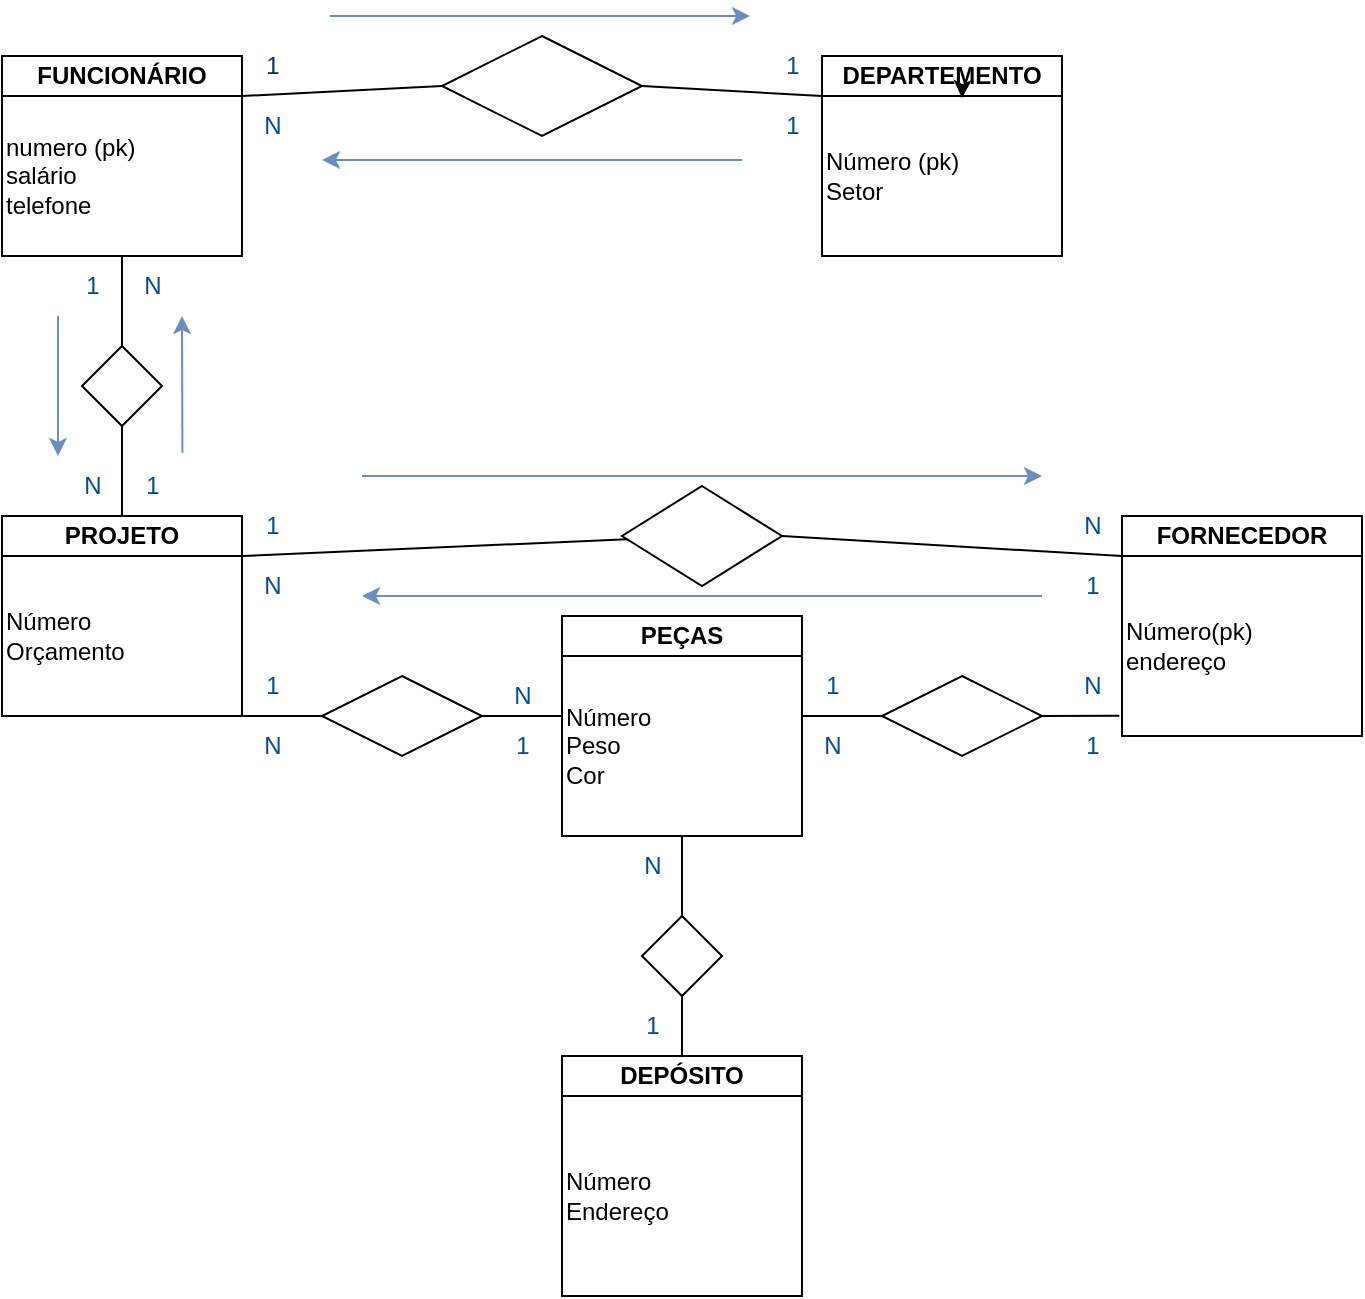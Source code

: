 <mxfile version="21.0.10" type="device"><diagram name="exercício_slide56" id="VcpnMXxvDrV1QptS7ljB"><mxGraphModel dx="906" dy="616" grid="1" gridSize="10" guides="1" tooltips="1" connect="1" arrows="1" fold="1" page="1" pageScale="1" pageWidth="827" pageHeight="1169" math="0" shadow="0"><root><mxCell id="0"/><mxCell id="1" parent="0"/><mxCell id="nK2nWSjTmKI8GjphcAON-2" style="edgeStyle=orthogonalEdgeStyle;rounded=0;orthogonalLoop=1;jettySize=auto;html=1;exitX=1;exitY=0.5;exitDx=0;exitDy=0;" parent="1" edge="1"><mxGeometry relative="1" as="geometry"><mxPoint x="170" y="410" as="targetPoint"/><mxPoint x="170" y="410" as="sourcePoint"/></mxGeometry></mxCell><mxCell id="nK2nWSjTmKI8GjphcAON-3" style="edgeStyle=orthogonalEdgeStyle;rounded=0;orthogonalLoop=1;jettySize=auto;html=1;" parent="1" edge="1"><mxGeometry relative="1" as="geometry"><mxPoint x="280" y="410" as="targetPoint"/><mxPoint x="280" y="410" as="sourcePoint"/></mxGeometry></mxCell><mxCell id="MCKkwL5_q3v7qxX5Dwt3-12" value="&lt;b&gt;FUNCIONÁRIO&lt;/b&gt;" style="rounded=0;whiteSpace=wrap;html=1;" parent="1" vertex="1"><mxGeometry x="40" y="60" width="120" height="20" as="geometry"/></mxCell><mxCell id="MCKkwL5_q3v7qxX5Dwt3-16" value="numero (pk)&lt;br&gt;salário&lt;br&gt;telefone" style="rounded=0;whiteSpace=wrap;html=1;align=left;" parent="1" vertex="1"><mxGeometry x="40" y="80" width="120" height="80" as="geometry"/></mxCell><mxCell id="MCKkwL5_q3v7qxX5Dwt3-18" value="&lt;b&gt;DEPARTEMENTO&lt;/b&gt;" style="rounded=0;whiteSpace=wrap;html=1;" parent="1" vertex="1"><mxGeometry x="450" y="60" width="120" height="20" as="geometry"/></mxCell><mxCell id="MCKkwL5_q3v7qxX5Dwt3-19" value="Número (pk)&lt;br&gt;Setor" style="rounded=0;whiteSpace=wrap;html=1;align=left;" parent="1" vertex="1"><mxGeometry x="450" y="80" width="120" height="80" as="geometry"/></mxCell><mxCell id="MCKkwL5_q3v7qxX5Dwt3-21" value="&lt;b&gt;PROJETO&lt;/b&gt;" style="rounded=0;whiteSpace=wrap;html=1;" parent="1" vertex="1"><mxGeometry x="40" y="290" width="120" height="20" as="geometry"/></mxCell><mxCell id="MCKkwL5_q3v7qxX5Dwt3-23" value="Número&amp;nbsp;&lt;br&gt;Orçamento" style="rounded=0;whiteSpace=wrap;html=1;align=left;" parent="1" vertex="1"><mxGeometry x="40" y="310" width="120" height="80" as="geometry"/></mxCell><mxCell id="MCKkwL5_q3v7qxX5Dwt3-27" value="&lt;b&gt;FORNECEDOR&lt;/b&gt;" style="rounded=0;whiteSpace=wrap;html=1;" parent="1" vertex="1"><mxGeometry x="600" y="290" width="120" height="20" as="geometry"/></mxCell><mxCell id="MCKkwL5_q3v7qxX5Dwt3-29" value="Número(pk)&lt;br&gt;endereço" style="rounded=0;whiteSpace=wrap;html=1;align=left;" parent="1" vertex="1"><mxGeometry x="600" y="310" width="120" height="90" as="geometry"/></mxCell><mxCell id="MCKkwL5_q3v7qxX5Dwt3-31" value="&lt;b&gt;PEÇAS&lt;/b&gt;" style="rounded=0;whiteSpace=wrap;html=1;" parent="1" vertex="1"><mxGeometry x="320" y="340" width="120" height="20" as="geometry"/></mxCell><mxCell id="MCKkwL5_q3v7qxX5Dwt3-32" value="Número&lt;br&gt;Peso&lt;br&gt;Cor&amp;nbsp;" style="rounded=0;whiteSpace=wrap;html=1;align=left;" parent="1" vertex="1"><mxGeometry x="320" y="360" width="120" height="90" as="geometry"/></mxCell><mxCell id="MCKkwL5_q3v7qxX5Dwt3-34" style="edgeStyle=orthogonalEdgeStyle;rounded=0;orthogonalLoop=1;jettySize=auto;html=1;exitX=0.5;exitY=1;exitDx=0;exitDy=0;entryX=0.583;entryY=1.05;entryDx=0;entryDy=0;entryPerimeter=0;" parent="1" source="MCKkwL5_q3v7qxX5Dwt3-18" target="MCKkwL5_q3v7qxX5Dwt3-18" edge="1"><mxGeometry relative="1" as="geometry"/></mxCell><mxCell id="MCKkwL5_q3v7qxX5Dwt3-35" value="&lt;b&gt;DEPÓSITO&lt;/b&gt;" style="rounded=0;whiteSpace=wrap;html=1;" parent="1" vertex="1"><mxGeometry x="320" y="560" width="120" height="20" as="geometry"/></mxCell><mxCell id="MCKkwL5_q3v7qxX5Dwt3-36" value="Número&amp;nbsp;&lt;br&gt;Endereço" style="rounded=0;whiteSpace=wrap;html=1;align=left;" parent="1" vertex="1"><mxGeometry x="320" y="580" width="120" height="100" as="geometry"/></mxCell><mxCell id="MCKkwL5_q3v7qxX5Dwt3-37" value="" style="rhombus;whiteSpace=wrap;html=1;" parent="1" vertex="1"><mxGeometry x="260" y="50" width="100" height="50" as="geometry"/></mxCell><mxCell id="MCKkwL5_q3v7qxX5Dwt3-40" value="" style="endArrow=none;html=1;rounded=0;exitX=1;exitY=0;exitDx=0;exitDy=0;entryX=0;entryY=0.5;entryDx=0;entryDy=0;" parent="1" source="MCKkwL5_q3v7qxX5Dwt3-16" target="MCKkwL5_q3v7qxX5Dwt3-37" edge="1"><mxGeometry width="50" height="50" relative="1" as="geometry"><mxPoint x="420" y="290" as="sourcePoint"/><mxPoint x="470" y="240" as="targetPoint"/></mxGeometry></mxCell><mxCell id="MCKkwL5_q3v7qxX5Dwt3-41" value="" style="endArrow=none;html=1;rounded=0;entryX=0;entryY=1;entryDx=0;entryDy=0;exitX=1;exitY=0.5;exitDx=0;exitDy=0;" parent="1" source="MCKkwL5_q3v7qxX5Dwt3-37" target="MCKkwL5_q3v7qxX5Dwt3-18" edge="1"><mxGeometry width="50" height="50" relative="1" as="geometry"><mxPoint x="420" y="290" as="sourcePoint"/><mxPoint x="470" y="240" as="targetPoint"/></mxGeometry></mxCell><mxCell id="MCKkwL5_q3v7qxX5Dwt3-45" value="&lt;font color=&quot;#003366&quot;&gt;1&lt;/font&gt;" style="text;html=1;align=center;verticalAlign=middle;resizable=0;points=[];autosize=1;strokeColor=none;fillColor=none;" parent="1" vertex="1"><mxGeometry x="160" y="50" width="30" height="30" as="geometry"/></mxCell><mxCell id="MCKkwL5_q3v7qxX5Dwt3-46" value="&lt;font color=&quot;#004c99&quot;&gt;1&lt;/font&gt;" style="text;html=1;align=center;verticalAlign=middle;resizable=0;points=[];autosize=1;strokeColor=none;fillColor=none;" parent="1" vertex="1"><mxGeometry x="420" y="50" width="30" height="30" as="geometry"/></mxCell><mxCell id="MCKkwL5_q3v7qxX5Dwt3-47" value="&lt;font color=&quot;#004c99&quot;&gt;1&lt;/font&gt;" style="text;html=1;align=center;verticalAlign=middle;resizable=0;points=[];autosize=1;strokeColor=none;fillColor=none;" parent="1" vertex="1"><mxGeometry x="420" y="80" width="30" height="30" as="geometry"/></mxCell><mxCell id="MCKkwL5_q3v7qxX5Dwt3-48" value="&lt;font color=&quot;#004c99&quot;&gt;N&lt;br&gt;&lt;/font&gt;" style="text;html=1;align=center;verticalAlign=middle;resizable=0;points=[];autosize=1;strokeColor=none;fillColor=none;" parent="1" vertex="1"><mxGeometry x="160" y="80" width="30" height="30" as="geometry"/></mxCell><mxCell id="MCKkwL5_q3v7qxX5Dwt3-49" value="" style="rhombus;whiteSpace=wrap;html=1;" parent="1" vertex="1"><mxGeometry x="80" y="205" width="40" height="40" as="geometry"/></mxCell><mxCell id="MCKkwL5_q3v7qxX5Dwt3-51" value="" style="endArrow=none;html=1;rounded=0;exitX=0.5;exitY=1;exitDx=0;exitDy=0;entryX=0.5;entryY=0;entryDx=0;entryDy=0;" parent="1" source="MCKkwL5_q3v7qxX5Dwt3-16" target="MCKkwL5_q3v7qxX5Dwt3-49" edge="1"><mxGeometry width="50" height="50" relative="1" as="geometry"><mxPoint x="370" y="320" as="sourcePoint"/><mxPoint x="420" y="270" as="targetPoint"/></mxGeometry></mxCell><mxCell id="MCKkwL5_q3v7qxX5Dwt3-52" value="" style="endArrow=none;html=1;rounded=0;entryX=0.5;entryY=1;entryDx=0;entryDy=0;" parent="1" target="MCKkwL5_q3v7qxX5Dwt3-49" edge="1"><mxGeometry width="50" height="50" relative="1" as="geometry"><mxPoint x="100" y="290" as="sourcePoint"/><mxPoint x="150" y="250" as="targetPoint"/><Array as="points"/></mxGeometry></mxCell><mxCell id="MCKkwL5_q3v7qxX5Dwt3-53" value="&lt;font color=&quot;#004c99&quot;&gt;1&lt;/font&gt;" style="text;html=1;align=center;verticalAlign=middle;resizable=0;points=[];autosize=1;strokeColor=none;fillColor=none;" parent="1" vertex="1"><mxGeometry x="70" y="160" width="30" height="30" as="geometry"/></mxCell><mxCell id="MCKkwL5_q3v7qxX5Dwt3-54" value="&lt;font color=&quot;#004c99&quot;&gt;N&lt;/font&gt;" style="text;html=1;align=center;verticalAlign=middle;resizable=0;points=[];autosize=1;strokeColor=none;fillColor=none;" parent="1" vertex="1"><mxGeometry x="70" y="260" width="30" height="30" as="geometry"/></mxCell><mxCell id="MCKkwL5_q3v7qxX5Dwt3-57" value="" style="rhombus;whiteSpace=wrap;html=1;" parent="1" vertex="1"><mxGeometry x="350" y="275" width="80" height="50" as="geometry"/></mxCell><mxCell id="MCKkwL5_q3v7qxX5Dwt3-58" value="" style="endArrow=none;html=1;rounded=0;entryX=1;entryY=0.5;entryDx=0;entryDy=0;exitX=0;exitY=0;exitDx=0;exitDy=0;" parent="1" source="MCKkwL5_q3v7qxX5Dwt3-29" target="MCKkwL5_q3v7qxX5Dwt3-57" edge="1"><mxGeometry width="50" height="50" relative="1" as="geometry"><mxPoint x="370" y="420" as="sourcePoint"/><mxPoint x="420" y="370" as="targetPoint"/></mxGeometry></mxCell><mxCell id="MCKkwL5_q3v7qxX5Dwt3-59" value="" style="endArrow=none;html=1;rounded=0;entryX=1;entryY=0;entryDx=0;entryDy=0;" parent="1" source="MCKkwL5_q3v7qxX5Dwt3-57" target="MCKkwL5_q3v7qxX5Dwt3-23" edge="1"><mxGeometry width="50" height="50" relative="1" as="geometry"><mxPoint x="370" y="420" as="sourcePoint"/><mxPoint x="420" y="370" as="targetPoint"/></mxGeometry></mxCell><mxCell id="MCKkwL5_q3v7qxX5Dwt3-63" value="" style="rhombus;whiteSpace=wrap;html=1;" parent="1" vertex="1"><mxGeometry x="200" y="370" width="80" height="40" as="geometry"/></mxCell><mxCell id="MCKkwL5_q3v7qxX5Dwt3-65" value="" style="endArrow=none;html=1;rounded=0;exitX=1;exitY=1;exitDx=0;exitDy=0;entryX=0;entryY=0.5;entryDx=0;entryDy=0;" parent="1" source="MCKkwL5_q3v7qxX5Dwt3-23" target="MCKkwL5_q3v7qxX5Dwt3-63" edge="1"><mxGeometry width="50" height="50" relative="1" as="geometry"><mxPoint x="370" y="420" as="sourcePoint"/><mxPoint x="420" y="370" as="targetPoint"/></mxGeometry></mxCell><mxCell id="MCKkwL5_q3v7qxX5Dwt3-66" value="" style="endArrow=none;html=1;rounded=0;exitX=1;exitY=0.5;exitDx=0;exitDy=0;" parent="1" source="MCKkwL5_q3v7qxX5Dwt3-63" edge="1"><mxGeometry width="50" height="50" relative="1" as="geometry"><mxPoint x="370" y="420" as="sourcePoint"/><mxPoint x="320" y="390" as="targetPoint"/></mxGeometry></mxCell><mxCell id="MCKkwL5_q3v7qxX5Dwt3-67" value="&lt;font color=&quot;#004c99&quot;&gt;1&lt;/font&gt;" style="text;html=1;align=center;verticalAlign=middle;resizable=0;points=[];autosize=1;strokeColor=none;fillColor=none;" parent="1" vertex="1"><mxGeometry x="160" y="360" width="30" height="30" as="geometry"/></mxCell><mxCell id="MCKkwL5_q3v7qxX5Dwt3-68" value="&lt;font color=&quot;#004c99&quot;&gt;N&lt;/font&gt;" style="text;html=1;align=center;verticalAlign=middle;resizable=0;points=[];autosize=1;strokeColor=none;fillColor=none;" parent="1" vertex="1"><mxGeometry x="285" y="365" width="30" height="30" as="geometry"/></mxCell><mxCell id="MCKkwL5_q3v7qxX5Dwt3-69" value="&lt;font color=&quot;#004c99&quot;&gt;1&lt;/font&gt;" style="text;html=1;align=center;verticalAlign=middle;resizable=0;points=[];autosize=1;strokeColor=none;fillColor=none;" parent="1" vertex="1"><mxGeometry x="160" y="280" width="30" height="30" as="geometry"/></mxCell><mxCell id="MCKkwL5_q3v7qxX5Dwt3-70" value="&lt;font color=&quot;#004c99&quot;&gt;N&lt;/font&gt;" style="text;html=1;align=center;verticalAlign=middle;resizable=0;points=[];autosize=1;strokeColor=none;fillColor=none;" parent="1" vertex="1"><mxGeometry x="570" y="280" width="30" height="30" as="geometry"/></mxCell><mxCell id="MCKkwL5_q3v7qxX5Dwt3-71" value="&lt;font color=&quot;#004c99&quot;&gt;1&lt;/font&gt;" style="text;html=1;align=center;verticalAlign=middle;resizable=0;points=[];autosize=1;strokeColor=none;fillColor=none;" parent="1" vertex="1"><mxGeometry x="570" y="310" width="30" height="30" as="geometry"/></mxCell><mxCell id="MCKkwL5_q3v7qxX5Dwt3-72" value="&lt;font color=&quot;#004c99&quot;&gt;N&lt;/font&gt;" style="text;html=1;align=center;verticalAlign=middle;resizable=0;points=[];autosize=1;strokeColor=none;fillColor=none;" parent="1" vertex="1"><mxGeometry x="160" y="310" width="30" height="30" as="geometry"/></mxCell><mxCell id="MCKkwL5_q3v7qxX5Dwt3-73" value="&lt;font color=&quot;#004c99&quot;&gt;1&lt;/font&gt;" style="text;html=1;align=center;verticalAlign=middle;resizable=0;points=[];autosize=1;strokeColor=none;fillColor=none;" parent="1" vertex="1"><mxGeometry x="285" y="390" width="30" height="30" as="geometry"/></mxCell><mxCell id="MCKkwL5_q3v7qxX5Dwt3-74" value="&lt;font color=&quot;#004c99&quot;&gt;N&lt;/font&gt;" style="text;html=1;align=center;verticalAlign=middle;resizable=0;points=[];autosize=1;strokeColor=none;fillColor=none;" parent="1" vertex="1"><mxGeometry x="160" y="390" width="30" height="30" as="geometry"/></mxCell><mxCell id="MCKkwL5_q3v7qxX5Dwt3-75" value="&lt;font color=&quot;#004c99&quot;&gt;1&lt;/font&gt;" style="text;html=1;align=center;verticalAlign=middle;resizable=0;points=[];autosize=1;strokeColor=none;fillColor=none;" parent="1" vertex="1"><mxGeometry x="100" y="260" width="30" height="30" as="geometry"/></mxCell><mxCell id="MCKkwL5_q3v7qxX5Dwt3-77" value="&lt;font color=&quot;#004c99&quot;&gt;N&lt;/font&gt;" style="text;html=1;align=center;verticalAlign=middle;resizable=0;points=[];autosize=1;strokeColor=none;fillColor=none;" parent="1" vertex="1"><mxGeometry x="100" y="160" width="30" height="30" as="geometry"/></mxCell><mxCell id="MCKkwL5_q3v7qxX5Dwt3-80" value="" style="rhombus;whiteSpace=wrap;html=1;" parent="1" vertex="1"><mxGeometry x="360" y="490" width="40" height="40" as="geometry"/></mxCell><mxCell id="MCKkwL5_q3v7qxX5Dwt3-81" value="" style="endArrow=none;html=1;rounded=0;entryX=0.5;entryY=1;entryDx=0;entryDy=0;exitX=0.5;exitY=0;exitDx=0;exitDy=0;" parent="1" source="MCKkwL5_q3v7qxX5Dwt3-92" target="MCKkwL5_q3v7qxX5Dwt3-32" edge="1"><mxGeometry width="50" height="50" relative="1" as="geometry"><mxPoint x="370" y="510" as="sourcePoint"/><mxPoint x="420" y="460" as="targetPoint"/></mxGeometry></mxCell><mxCell id="MCKkwL5_q3v7qxX5Dwt3-82" value="" style="endArrow=none;html=1;rounded=0;exitX=0.5;exitY=0;exitDx=0;exitDy=0;entryX=0.5;entryY=1;entryDx=0;entryDy=0;" parent="1" source="MCKkwL5_q3v7qxX5Dwt3-35" target="MCKkwL5_q3v7qxX5Dwt3-80" edge="1"><mxGeometry width="50" height="50" relative="1" as="geometry"><mxPoint x="370" y="510" as="sourcePoint"/><mxPoint x="420" y="460" as="targetPoint"/></mxGeometry></mxCell><mxCell id="MCKkwL5_q3v7qxX5Dwt3-84" value="" style="rhombus;whiteSpace=wrap;html=1;" parent="1" vertex="1"><mxGeometry x="480" y="370" width="80" height="40" as="geometry"/></mxCell><mxCell id="MCKkwL5_q3v7qxX5Dwt3-86" value="" style="endArrow=none;html=1;rounded=0;" parent="1" edge="1"><mxGeometry width="50" height="50" relative="1" as="geometry"><mxPoint x="440" y="390" as="sourcePoint"/><mxPoint x="480" y="390" as="targetPoint"/></mxGeometry></mxCell><mxCell id="MCKkwL5_q3v7qxX5Dwt3-87" value="" style="endArrow=none;html=1;rounded=0;exitX=1;exitY=0.5;exitDx=0;exitDy=0;entryX=-0.011;entryY=0.888;entryDx=0;entryDy=0;entryPerimeter=0;" parent="1" source="MCKkwL5_q3v7qxX5Dwt3-84" target="MCKkwL5_q3v7qxX5Dwt3-29" edge="1"><mxGeometry width="50" height="50" relative="1" as="geometry"><mxPoint x="380" y="390" as="sourcePoint"/><mxPoint x="430" y="340" as="targetPoint"/></mxGeometry></mxCell><mxCell id="MCKkwL5_q3v7qxX5Dwt3-88" value="&lt;font color=&quot;#004c99&quot;&gt;1&lt;/font&gt;" style="text;html=1;align=center;verticalAlign=middle;resizable=0;points=[];autosize=1;strokeColor=none;fillColor=none;" parent="1" vertex="1"><mxGeometry x="440" y="360" width="30" height="30" as="geometry"/></mxCell><mxCell id="MCKkwL5_q3v7qxX5Dwt3-89" value="&lt;font color=&quot;#004c99&quot;&gt;N&lt;/font&gt;" style="text;html=1;align=center;verticalAlign=middle;resizable=0;points=[];autosize=1;strokeColor=none;fillColor=none;" parent="1" vertex="1"><mxGeometry x="570" y="360" width="30" height="30" as="geometry"/></mxCell><mxCell id="MCKkwL5_q3v7qxX5Dwt3-93" value="&lt;font color=&quot;#004c99&quot;&gt;1&lt;/font&gt;" style="text;html=1;align=center;verticalAlign=middle;resizable=0;points=[];autosize=1;strokeColor=none;fillColor=none;" parent="1" vertex="1"><mxGeometry x="570" y="390" width="30" height="30" as="geometry"/></mxCell><mxCell id="MCKkwL5_q3v7qxX5Dwt3-94" value="" style="endArrow=classic;html=1;rounded=0;fillColor=#dae8fc;strokeColor=#6c8ebf;" parent="1" edge="1"><mxGeometry width="50" height="50" relative="1" as="geometry"><mxPoint x="68" y="190" as="sourcePoint"/><mxPoint x="68" y="260" as="targetPoint"/></mxGeometry></mxCell><mxCell id="MCKkwL5_q3v7qxX5Dwt3-95" value="" style="endArrow=classic;html=1;rounded=0;exitX=1.007;exitY=-0.056;exitDx=0;exitDy=0;exitPerimeter=0;fillColor=#dae8fc;strokeColor=#6c8ebf;" parent="1" source="MCKkwL5_q3v7qxX5Dwt3-75" edge="1"><mxGeometry width="50" height="50" relative="1" as="geometry"><mxPoint x="380" y="390" as="sourcePoint"/><mxPoint x="130" y="190" as="targetPoint"/></mxGeometry></mxCell><mxCell id="MCKkwL5_q3v7qxX5Dwt3-96" value="" style="endArrow=classic;html=1;rounded=0;fillColor=#dae8fc;strokeColor=#6c8ebf;" parent="1" edge="1"><mxGeometry width="50" height="50" relative="1" as="geometry"><mxPoint x="204" y="40" as="sourcePoint"/><mxPoint x="414" y="40" as="targetPoint"/></mxGeometry></mxCell><mxCell id="MCKkwL5_q3v7qxX5Dwt3-97" value="" style="endArrow=classic;html=1;rounded=0;fillColor=#dae8fc;strokeColor=#6c8ebf;" parent="1" edge="1"><mxGeometry width="50" height="50" relative="1" as="geometry"><mxPoint x="410" y="112" as="sourcePoint"/><mxPoint x="200" y="112" as="targetPoint"/></mxGeometry></mxCell><mxCell id="MCKkwL5_q3v7qxX5Dwt3-99" value="" style="endArrow=classic;html=1;rounded=0;fillColor=#dae8fc;strokeColor=#6c8ebf;" parent="1" edge="1"><mxGeometry width="50" height="50" relative="1" as="geometry"><mxPoint x="220" y="270" as="sourcePoint"/><mxPoint x="560" y="270" as="targetPoint"/></mxGeometry></mxCell><mxCell id="MCKkwL5_q3v7qxX5Dwt3-100" value="" style="endArrow=classic;html=1;rounded=0;fillColor=#dae8fc;strokeColor=#6c8ebf;" parent="1" edge="1"><mxGeometry width="50" height="50" relative="1" as="geometry"><mxPoint x="560" y="330" as="sourcePoint"/><mxPoint x="220" y="330" as="targetPoint"/></mxGeometry></mxCell><mxCell id="MCKkwL5_q3v7qxX5Dwt3-102" value="&lt;font color=&quot;#004c99&quot;&gt;1&lt;/font&gt;" style="text;html=1;align=center;verticalAlign=middle;resizable=0;points=[];autosize=1;strokeColor=none;fillColor=none;" parent="1" vertex="1"><mxGeometry x="350" y="530" width="30" height="30" as="geometry"/></mxCell><mxCell id="MCKkwL5_q3v7qxX5Dwt3-92" value="&lt;font color=&quot;#004c99&quot;&gt;N&lt;/font&gt;" style="text;html=1;align=center;verticalAlign=middle;resizable=0;points=[];autosize=1;strokeColor=none;fillColor=none;" parent="1" vertex="1"><mxGeometry x="350" y="450" width="30" height="30" as="geometry"/></mxCell><mxCell id="MCKkwL5_q3v7qxX5Dwt3-104" value="" style="endArrow=none;html=1;rounded=0;exitX=0.5;exitY=0;exitDx=0;exitDy=0;entryX=0.5;entryY=1;entryDx=0;entryDy=0;" parent="1" source="MCKkwL5_q3v7qxX5Dwt3-80" target="MCKkwL5_q3v7qxX5Dwt3-32" edge="1"><mxGeometry width="50" height="50" relative="1" as="geometry"><mxPoint x="380" y="390" as="sourcePoint"/><mxPoint x="430" y="340" as="targetPoint"/></mxGeometry></mxCell><mxCell id="MCKkwL5_q3v7qxX5Dwt3-105" value="&lt;font color=&quot;#004c99&quot;&gt;N&lt;/font&gt;" style="text;html=1;align=center;verticalAlign=middle;resizable=0;points=[];autosize=1;strokeColor=none;fillColor=none;" parent="1" vertex="1"><mxGeometry x="440" y="390" width="30" height="30" as="geometry"/></mxCell></root></mxGraphModel></diagram></mxfile>